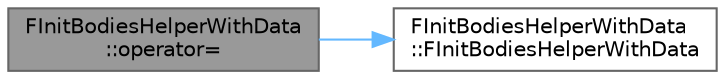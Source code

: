 digraph "FInitBodiesHelperWithData::operator="
{
 // INTERACTIVE_SVG=YES
 // LATEX_PDF_SIZE
  bgcolor="transparent";
  edge [fontname=Helvetica,fontsize=10,labelfontname=Helvetica,labelfontsize=10];
  node [fontname=Helvetica,fontsize=10,shape=box,height=0.2,width=0.4];
  rankdir="LR";
  Node1 [id="Node000001",label="FInitBodiesHelperWithData\l::operator=",height=0.2,width=0.4,color="gray40", fillcolor="grey60", style="filled", fontcolor="black",tooltip=" "];
  Node1 -> Node2 [id="edge1_Node000001_Node000002",color="steelblue1",style="solid",tooltip=" "];
  Node2 [id="Node000002",label="FInitBodiesHelperWithData\l::FInitBodiesHelperWithData",height=0.2,width=0.4,color="grey40", fillcolor="white", style="filled",URL="$d7/d7e/structFInitBodiesHelperWithData.html#acecff7a4dc754e3653a5ca9cd0fc76ec",tooltip=" "];
}
